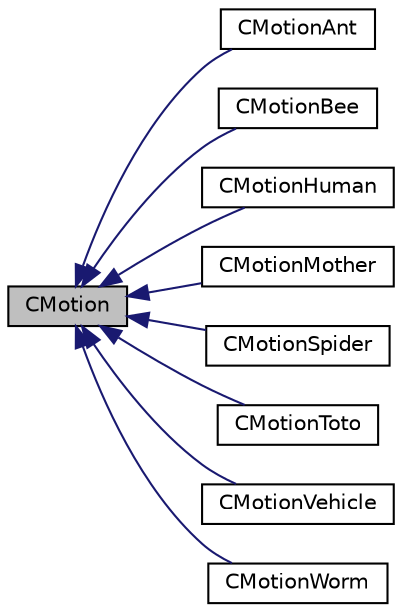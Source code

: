 digraph G
{
  edge [fontname="Helvetica",fontsize="10",labelfontname="Helvetica",labelfontsize="10"];
  node [fontname="Helvetica",fontsize="10",shape=record];
  rankdir="LR";
  Node1 [label="CMotion",height=0.2,width=0.4,color="black", fillcolor="grey75", style="filled" fontcolor="black"];
  Node1 -> Node2 [dir="back",color="midnightblue",fontsize="10",style="solid",fontname="Helvetica"];
  Node2 [label="CMotionAnt",height=0.2,width=0.4,color="black", fillcolor="white", style="filled",URL="$class_c_motion_ant.html"];
  Node1 -> Node3 [dir="back",color="midnightblue",fontsize="10",style="solid",fontname="Helvetica"];
  Node3 [label="CMotionBee",height=0.2,width=0.4,color="black", fillcolor="white", style="filled",URL="$class_c_motion_bee.html"];
  Node1 -> Node4 [dir="back",color="midnightblue",fontsize="10",style="solid",fontname="Helvetica"];
  Node4 [label="CMotionHuman",height=0.2,width=0.4,color="black", fillcolor="white", style="filled",URL="$class_c_motion_human.html"];
  Node1 -> Node5 [dir="back",color="midnightblue",fontsize="10",style="solid",fontname="Helvetica"];
  Node5 [label="CMotionMother",height=0.2,width=0.4,color="black", fillcolor="white", style="filled",URL="$class_c_motion_mother.html"];
  Node1 -> Node6 [dir="back",color="midnightblue",fontsize="10",style="solid",fontname="Helvetica"];
  Node6 [label="CMotionSpider",height=0.2,width=0.4,color="black", fillcolor="white", style="filled",URL="$class_c_motion_spider.html"];
  Node1 -> Node7 [dir="back",color="midnightblue",fontsize="10",style="solid",fontname="Helvetica"];
  Node7 [label="CMotionToto",height=0.2,width=0.4,color="black", fillcolor="white", style="filled",URL="$class_c_motion_toto.html"];
  Node1 -> Node8 [dir="back",color="midnightblue",fontsize="10",style="solid",fontname="Helvetica"];
  Node8 [label="CMotionVehicle",height=0.2,width=0.4,color="black", fillcolor="white", style="filled",URL="$class_c_motion_vehicle.html"];
  Node1 -> Node9 [dir="back",color="midnightblue",fontsize="10",style="solid",fontname="Helvetica"];
  Node9 [label="CMotionWorm",height=0.2,width=0.4,color="black", fillcolor="white", style="filled",URL="$class_c_motion_worm.html"];
}
